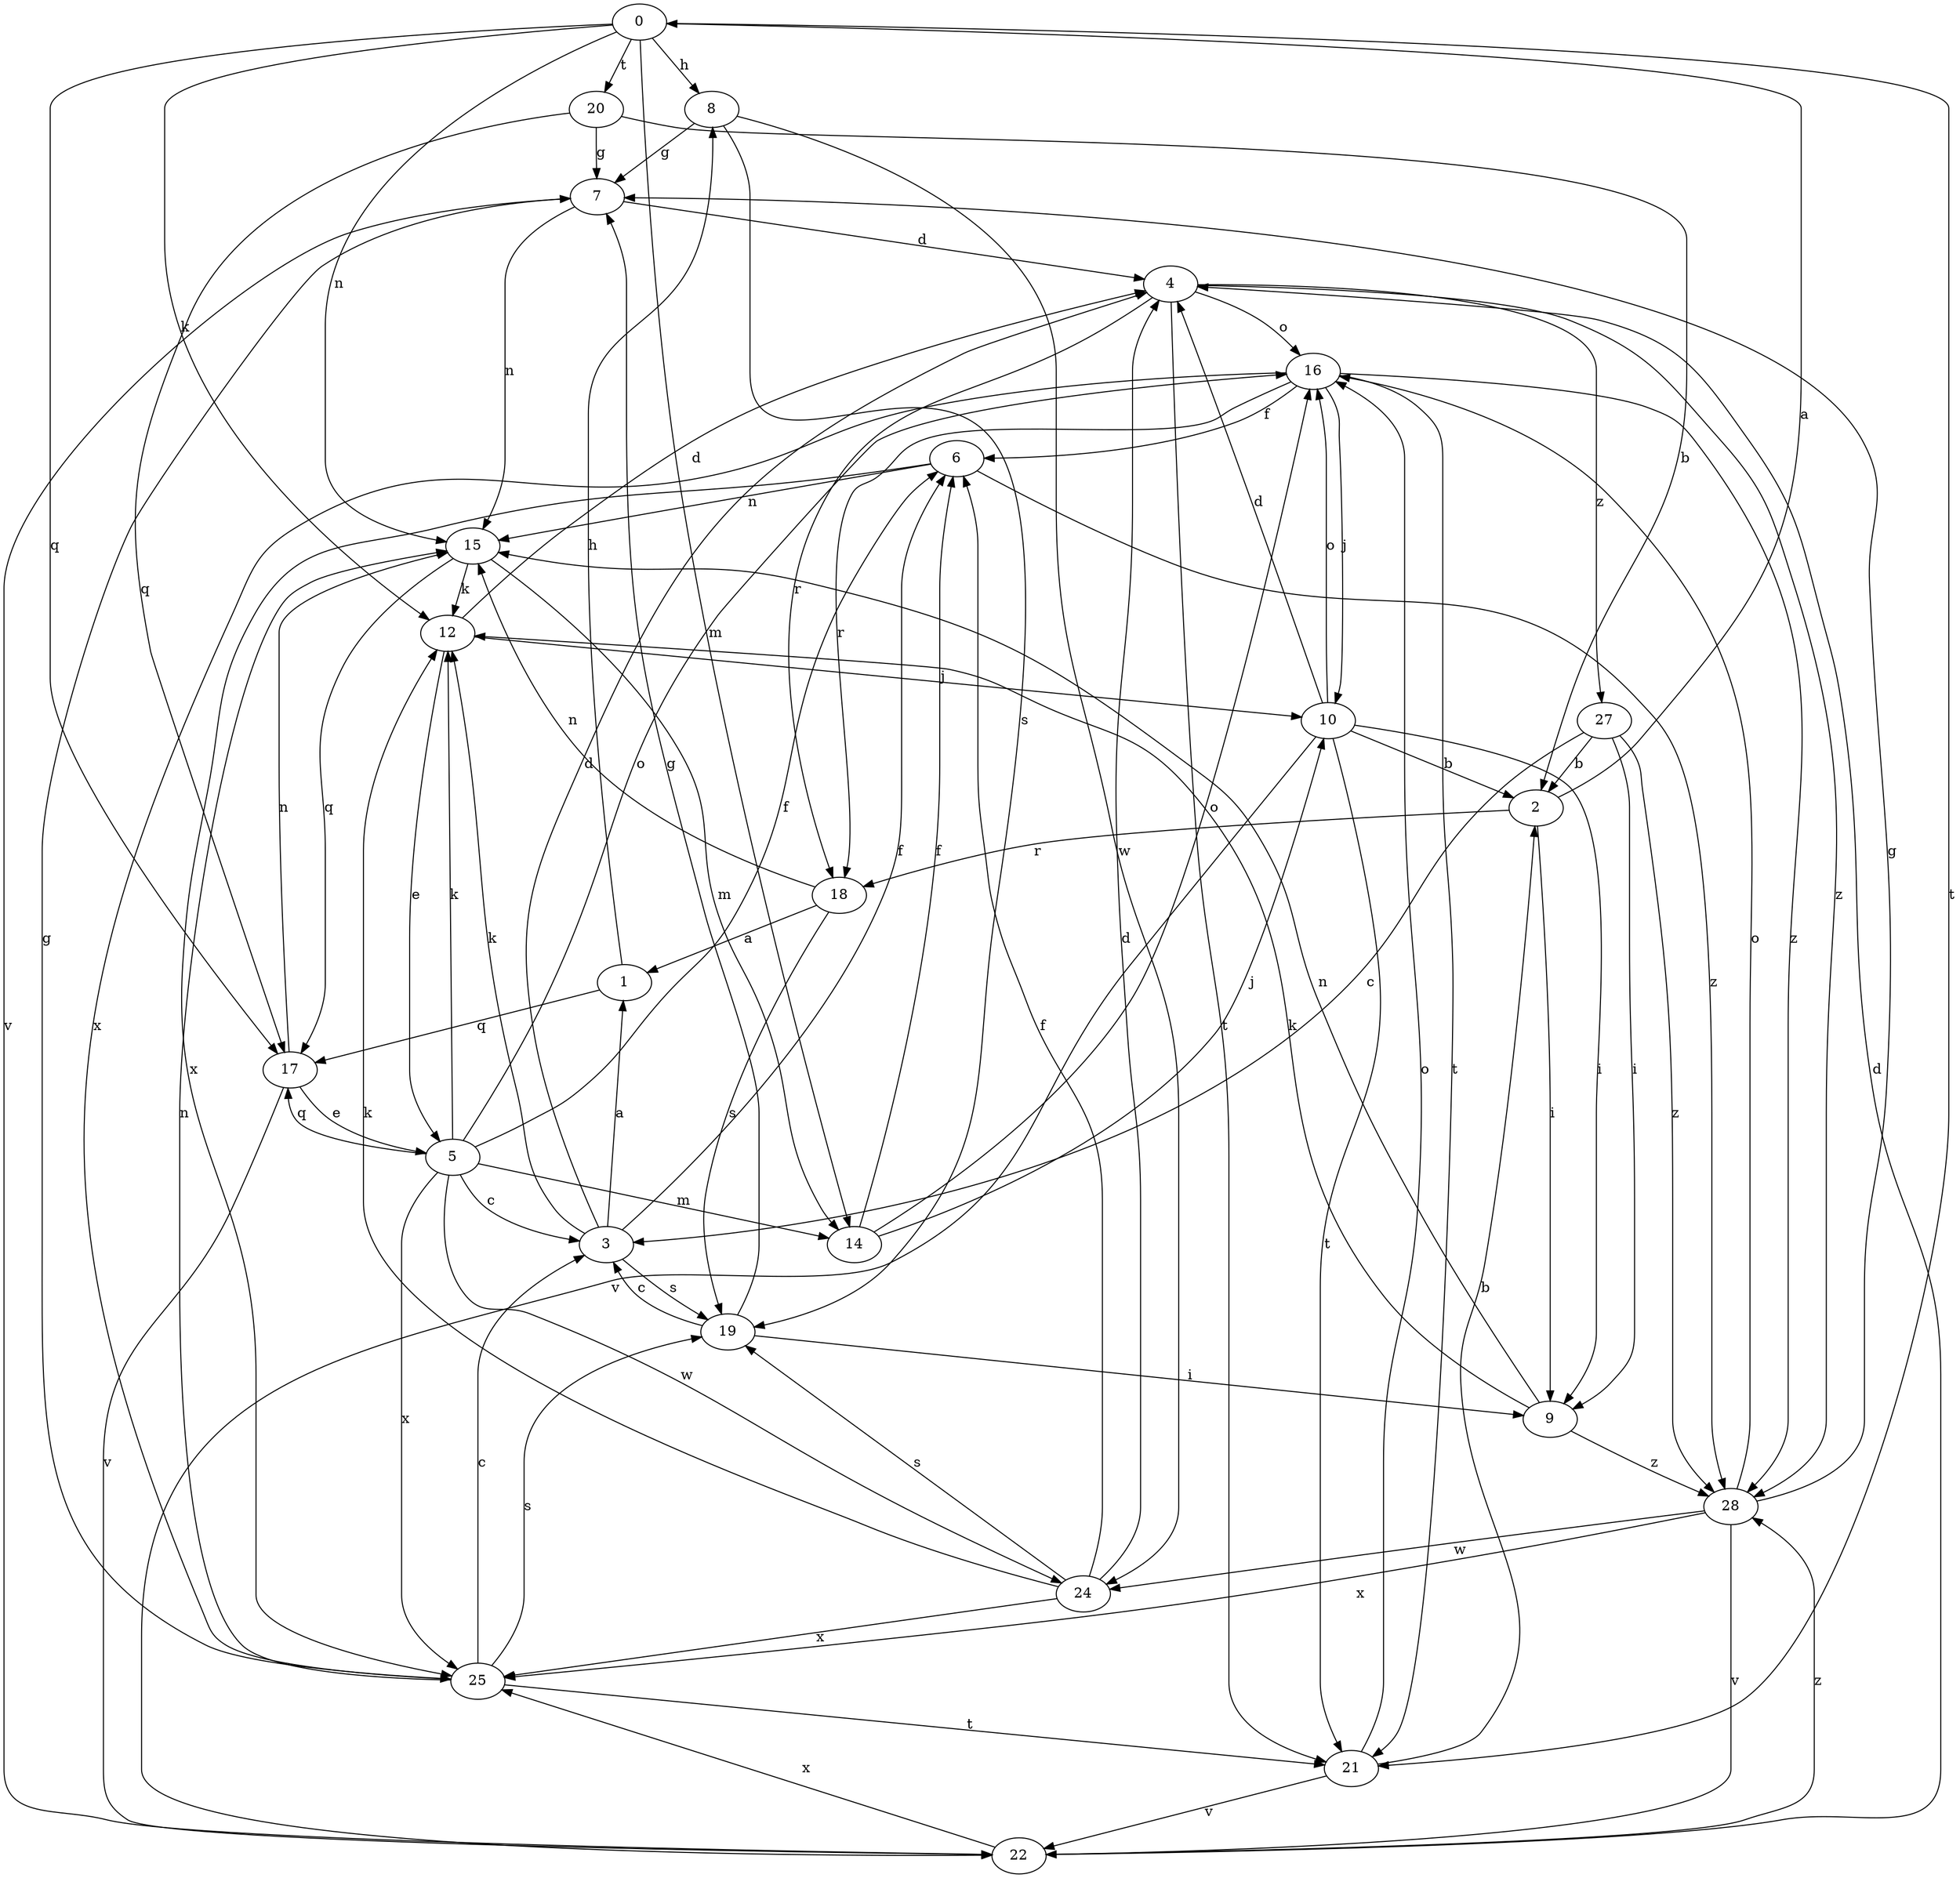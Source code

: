 strict digraph  {
0;
1;
2;
3;
4;
5;
6;
7;
8;
9;
10;
12;
14;
15;
16;
17;
18;
19;
20;
21;
22;
24;
25;
27;
28;
0 -> 8  [label=h];
0 -> 12  [label=k];
0 -> 14  [label=m];
0 -> 15  [label=n];
0 -> 17  [label=q];
0 -> 20  [label=t];
0 -> 21  [label=t];
1 -> 8  [label=h];
1 -> 17  [label=q];
2 -> 0  [label=a];
2 -> 9  [label=i];
2 -> 18  [label=r];
3 -> 1  [label=a];
3 -> 4  [label=d];
3 -> 6  [label=f];
3 -> 12  [label=k];
3 -> 19  [label=s];
4 -> 16  [label=o];
4 -> 18  [label=r];
4 -> 21  [label=t];
4 -> 27  [label=z];
4 -> 28  [label=z];
5 -> 3  [label=c];
5 -> 6  [label=f];
5 -> 12  [label=k];
5 -> 14  [label=m];
5 -> 16  [label=o];
5 -> 17  [label=q];
5 -> 24  [label=w];
5 -> 25  [label=x];
6 -> 15  [label=n];
6 -> 25  [label=x];
6 -> 28  [label=z];
7 -> 4  [label=d];
7 -> 15  [label=n];
7 -> 22  [label=v];
8 -> 7  [label=g];
8 -> 19  [label=s];
8 -> 24  [label=w];
9 -> 12  [label=k];
9 -> 15  [label=n];
9 -> 28  [label=z];
10 -> 2  [label=b];
10 -> 4  [label=d];
10 -> 9  [label=i];
10 -> 16  [label=o];
10 -> 21  [label=t];
10 -> 22  [label=v];
12 -> 4  [label=d];
12 -> 5  [label=e];
12 -> 10  [label=j];
14 -> 6  [label=f];
14 -> 10  [label=j];
14 -> 16  [label=o];
15 -> 12  [label=k];
15 -> 14  [label=m];
15 -> 17  [label=q];
16 -> 6  [label=f];
16 -> 10  [label=j];
16 -> 18  [label=r];
16 -> 21  [label=t];
16 -> 25  [label=x];
16 -> 28  [label=z];
17 -> 5  [label=e];
17 -> 15  [label=n];
17 -> 22  [label=v];
18 -> 1  [label=a];
18 -> 15  [label=n];
18 -> 19  [label=s];
19 -> 3  [label=c];
19 -> 7  [label=g];
19 -> 9  [label=i];
20 -> 2  [label=b];
20 -> 7  [label=g];
20 -> 17  [label=q];
21 -> 2  [label=b];
21 -> 16  [label=o];
21 -> 22  [label=v];
22 -> 4  [label=d];
22 -> 25  [label=x];
22 -> 28  [label=z];
24 -> 4  [label=d];
24 -> 6  [label=f];
24 -> 12  [label=k];
24 -> 19  [label=s];
24 -> 25  [label=x];
25 -> 3  [label=c];
25 -> 7  [label=g];
25 -> 15  [label=n];
25 -> 19  [label=s];
25 -> 21  [label=t];
27 -> 2  [label=b];
27 -> 3  [label=c];
27 -> 9  [label=i];
27 -> 28  [label=z];
28 -> 7  [label=g];
28 -> 16  [label=o];
28 -> 22  [label=v];
28 -> 24  [label=w];
28 -> 25  [label=x];
}
